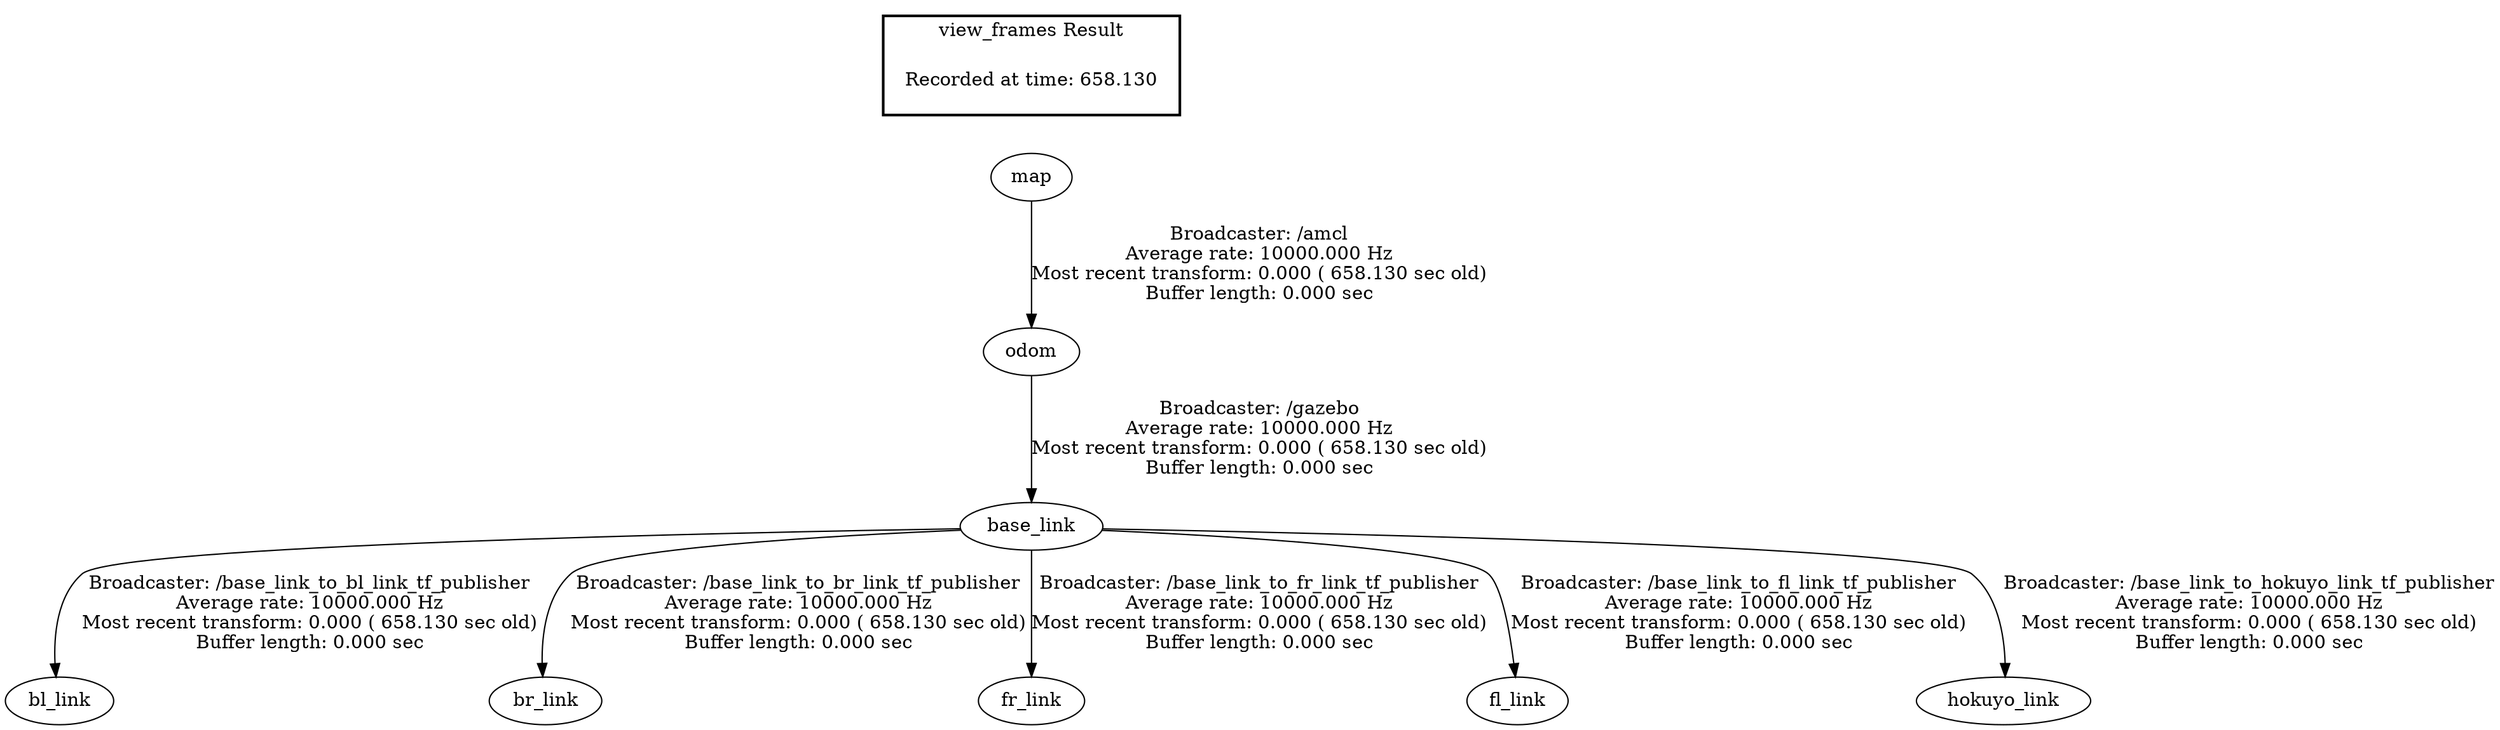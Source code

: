 digraph G {
"map" -> "odom"[label="Broadcaster: /amcl\nAverage rate: 10000.000 Hz\nMost recent transform: 0.000 ( 658.130 sec old)\nBuffer length: 0.000 sec\n"];
"base_link" -> "bl_link"[label="Broadcaster: /base_link_to_bl_link_tf_publisher\nAverage rate: 10000.000 Hz\nMost recent transform: 0.000 ( 658.130 sec old)\nBuffer length: 0.000 sec\n"];
"odom" -> "base_link"[label="Broadcaster: /gazebo\nAverage rate: 10000.000 Hz\nMost recent transform: 0.000 ( 658.130 sec old)\nBuffer length: 0.000 sec\n"];
"base_link" -> "br_link"[label="Broadcaster: /base_link_to_br_link_tf_publisher\nAverage rate: 10000.000 Hz\nMost recent transform: 0.000 ( 658.130 sec old)\nBuffer length: 0.000 sec\n"];
"base_link" -> "fr_link"[label="Broadcaster: /base_link_to_fr_link_tf_publisher\nAverage rate: 10000.000 Hz\nMost recent transform: 0.000 ( 658.130 sec old)\nBuffer length: 0.000 sec\n"];
"base_link" -> "fl_link"[label="Broadcaster: /base_link_to_fl_link_tf_publisher\nAverage rate: 10000.000 Hz\nMost recent transform: 0.000 ( 658.130 sec old)\nBuffer length: 0.000 sec\n"];
"base_link" -> "hokuyo_link"[label="Broadcaster: /base_link_to_hokuyo_link_tf_publisher\nAverage rate: 10000.000 Hz\nMost recent transform: 0.000 ( 658.130 sec old)\nBuffer length: 0.000 sec\n"];
edge [style=invis];
 subgraph cluster_legend { style=bold; color=black; label ="view_frames Result";
"Recorded at time: 658.130"[ shape=plaintext ] ;
 }->"map";
}